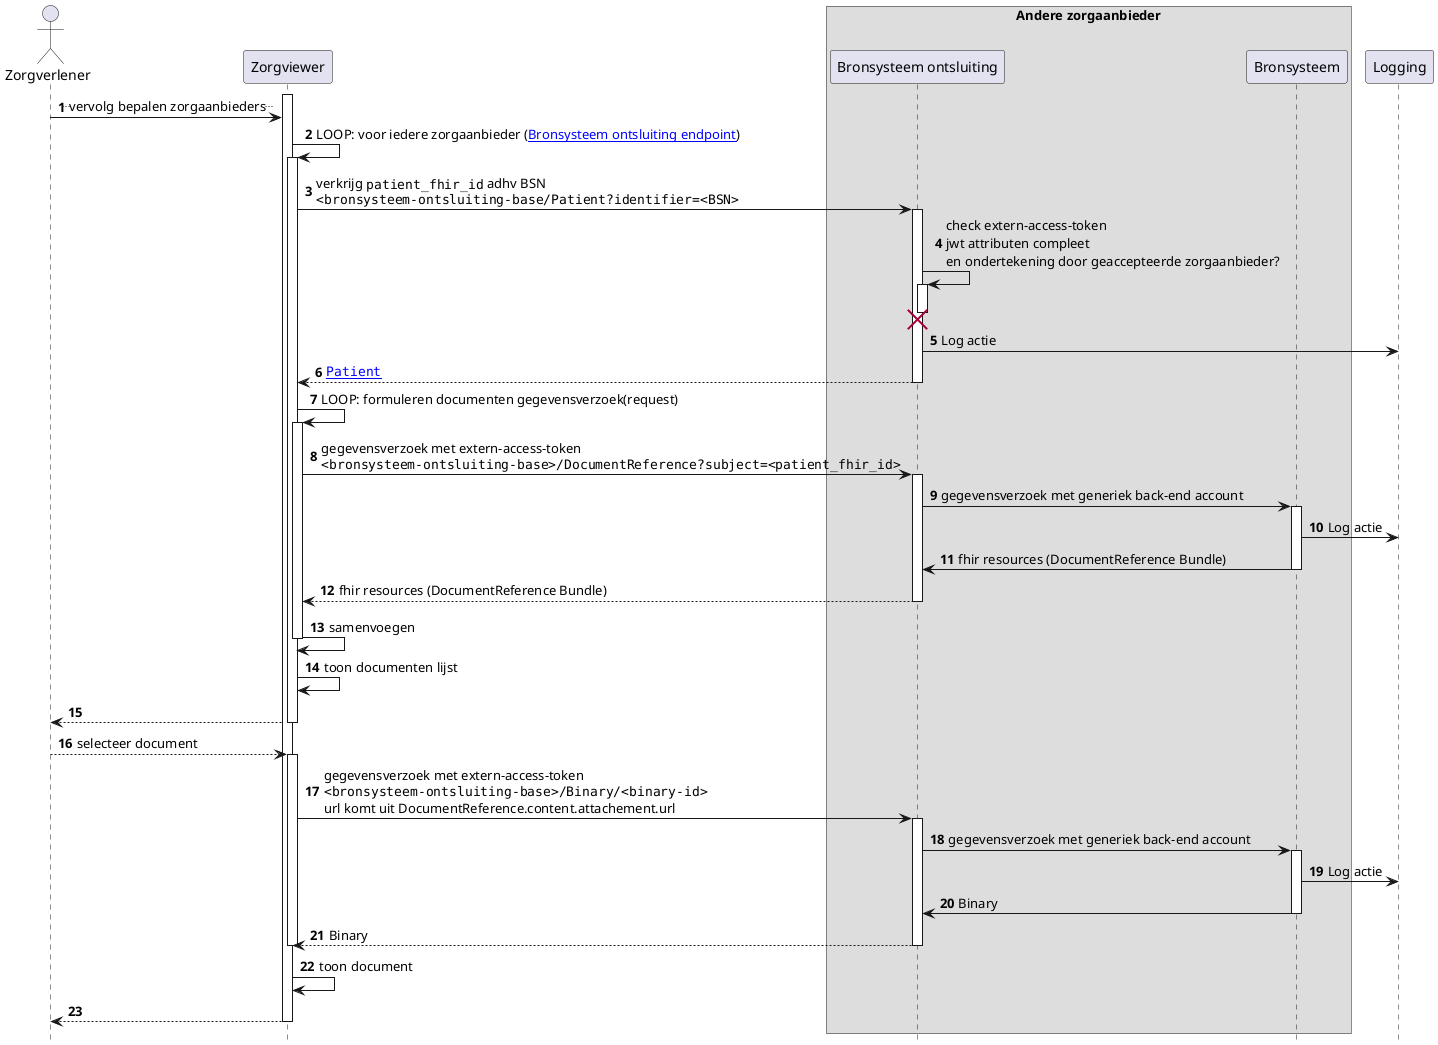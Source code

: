 @startuml
hide footbox
autonumber

actor Zorgverlener
participant Zorgviewer
box "Andere zorgaanbieder"
participant "Bronsysteem ontsluiting" as Bron
participant Bronsysteem
end box

activate Zorgviewer
Zorgverlener->Zorgviewer: ..vervolg bepalen zorgaanbieders..
Zorgviewer->Zorgviewer: LOOP: voor iedere zorgaanbieder ([[Endpoint-UMCG.html Bronsysteem ontsluiting endpoint]])
activate Zorgviewer
Zorgviewer->Bron : verkrijg ""patient_fhir_id"" adhv BSN\n""<bronsysteem-ontsluiting-base/Patient?identifier=<BSN>""
activate Bron
Bron->Bron++ : check extern-access-token\njwt attributen compleet\nen ondertekening door geaccepteerde zorgaanbieder?
destroy Bron
Bron->Logging : Log actie
Bron-->Zorgviewer : ""[[StructureDefinition-Patient.html Patient]]""
deactivate Bron
Zorgviewer->Zorgviewer: LOOP: formuleren documenten gegevensverzoek(request)
activate Zorgviewer
Zorgviewer->Bron: gegevensverzoek met extern-access-token\n""<bronsysteem-ontsluiting-base>/DocumentReference?subject=<patient_fhir_id>""
activate Bron
Bron->Bronsysteem : gegevensverzoek met generiek back-end account
activate Bronsysteem
Bronsysteem->Logging : Log actie
Bronsysteem->Bron: fhir resources (DocumentReference Bundle)
deactivate Bronsysteem
Bron-->Zorgviewer: fhir resources (DocumentReference Bundle)
deactivate Bron
Zorgviewer->Zorgviewer: samenvoegen
deactivate Zorgviewer
Zorgviewer->Zorgviewer: toon documenten lijst
Zorgviewer-->Zorgverlener
deactivate Zorgviewer

Zorgverlener-->Zorgviewer: selecteer document
activate Zorgviewer
Zorgviewer->Bron: gegevensverzoek met extern-access-token\n""<bronsysteem-ontsluiting-base>/Binary/<binary-id>""\nurl komt uit DocumentReference.content.attachement.url
activate Bron
Bron->Bronsysteem : gegevensverzoek met generiek back-end account
activate Bronsysteem
Bronsysteem->Logging : Log actie
Bronsysteem->Bron: Binary
deactivate Bronsysteem
Bron-->Zorgviewer: Binary
deactivate Bron
deactivate Zorgviewer
Zorgviewer->Zorgviewer: toon document
Zorgviewer-->Zorgverlener
deactivate Zorgviewer

@enduml